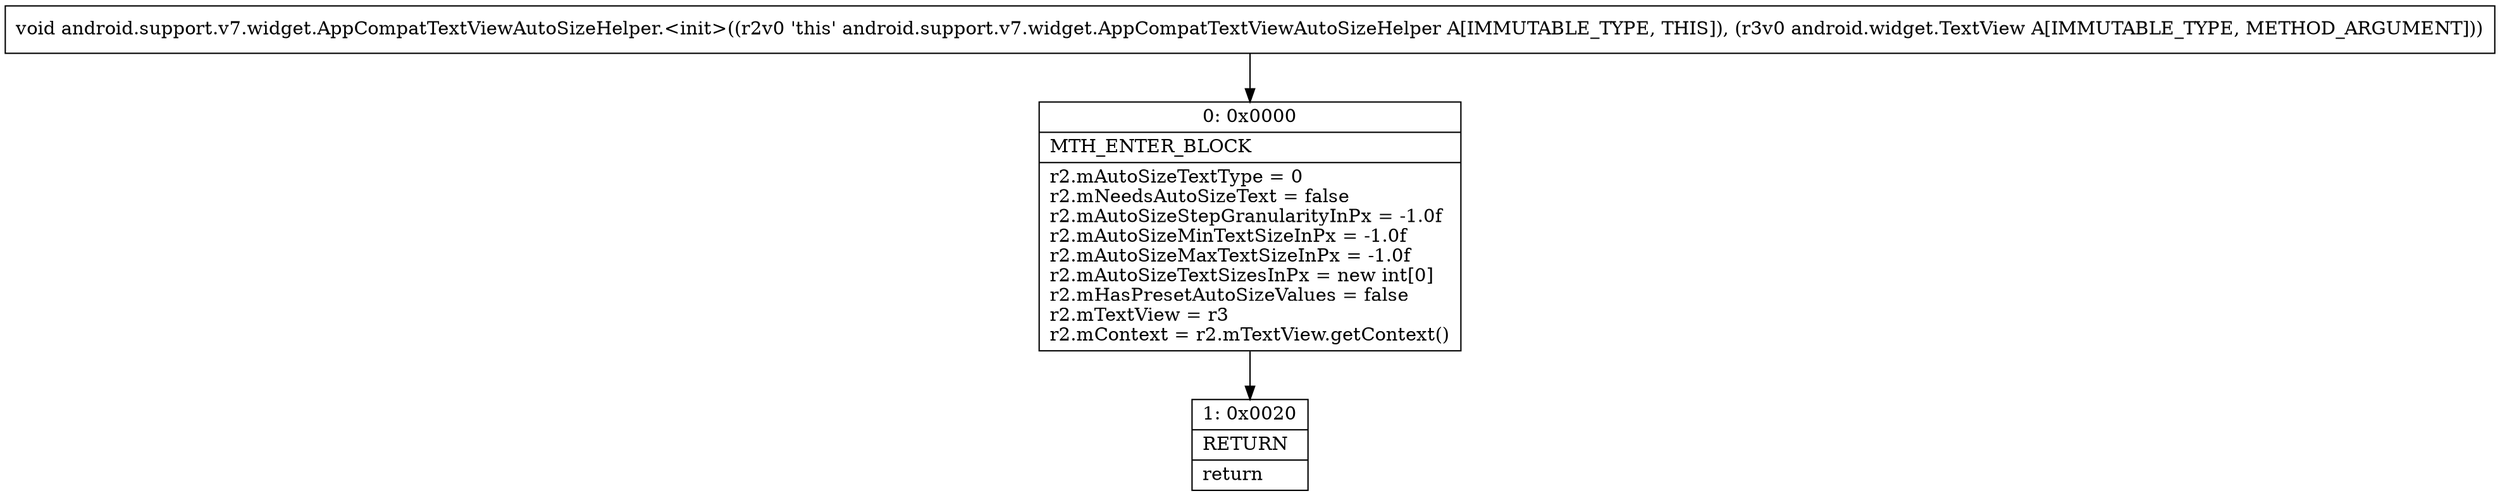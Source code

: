 digraph "CFG forandroid.support.v7.widget.AppCompatTextViewAutoSizeHelper.\<init\>(Landroid\/widget\/TextView;)V" {
Node_0 [shape=record,label="{0\:\ 0x0000|MTH_ENTER_BLOCK\l|r2.mAutoSizeTextType = 0\lr2.mNeedsAutoSizeText = false\lr2.mAutoSizeStepGranularityInPx = \-1.0f\lr2.mAutoSizeMinTextSizeInPx = \-1.0f\lr2.mAutoSizeMaxTextSizeInPx = \-1.0f\lr2.mAutoSizeTextSizesInPx = new int[0]\lr2.mHasPresetAutoSizeValues = false\lr2.mTextView = r3\lr2.mContext = r2.mTextView.getContext()\l}"];
Node_1 [shape=record,label="{1\:\ 0x0020|RETURN\l|return\l}"];
MethodNode[shape=record,label="{void android.support.v7.widget.AppCompatTextViewAutoSizeHelper.\<init\>((r2v0 'this' android.support.v7.widget.AppCompatTextViewAutoSizeHelper A[IMMUTABLE_TYPE, THIS]), (r3v0 android.widget.TextView A[IMMUTABLE_TYPE, METHOD_ARGUMENT])) }"];
MethodNode -> Node_0;
Node_0 -> Node_1;
}

